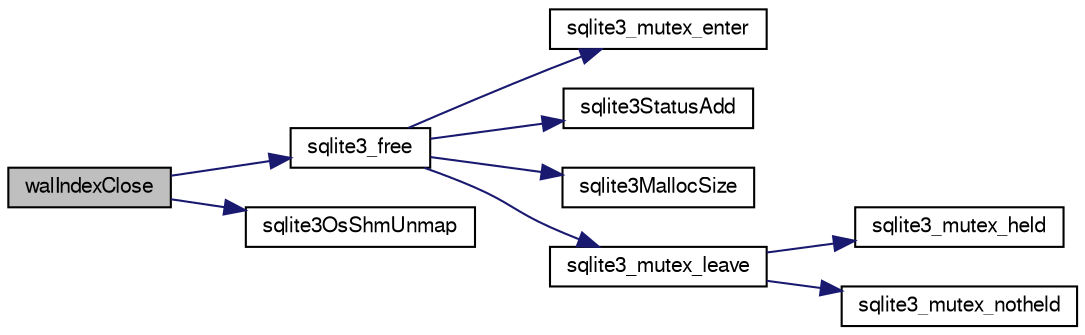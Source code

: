 digraph "walIndexClose"
{
  edge [fontname="FreeSans",fontsize="10",labelfontname="FreeSans",labelfontsize="10"];
  node [fontname="FreeSans",fontsize="10",shape=record];
  rankdir="LR";
  Node896833 [label="walIndexClose",height=0.2,width=0.4,color="black", fillcolor="grey75", style="filled", fontcolor="black"];
  Node896833 -> Node896834 [color="midnightblue",fontsize="10",style="solid",fontname="FreeSans"];
  Node896834 [label="sqlite3_free",height=0.2,width=0.4,color="black", fillcolor="white", style="filled",URL="$sqlite3_8c.html#a6552349e36a8a691af5487999ab09519"];
  Node896834 -> Node896835 [color="midnightblue",fontsize="10",style="solid",fontname="FreeSans"];
  Node896835 [label="sqlite3_mutex_enter",height=0.2,width=0.4,color="black", fillcolor="white", style="filled",URL="$sqlite3_8c.html#a1c12cde690bd89f104de5cbad12a6bf5"];
  Node896834 -> Node896836 [color="midnightblue",fontsize="10",style="solid",fontname="FreeSans"];
  Node896836 [label="sqlite3StatusAdd",height=0.2,width=0.4,color="black", fillcolor="white", style="filled",URL="$sqlite3_8c.html#afa029f93586aeab4cc85360905dae9cd"];
  Node896834 -> Node896837 [color="midnightblue",fontsize="10",style="solid",fontname="FreeSans"];
  Node896837 [label="sqlite3MallocSize",height=0.2,width=0.4,color="black", fillcolor="white", style="filled",URL="$sqlite3_8c.html#acf5d2a5f35270bafb050bd2def576955"];
  Node896834 -> Node896838 [color="midnightblue",fontsize="10",style="solid",fontname="FreeSans"];
  Node896838 [label="sqlite3_mutex_leave",height=0.2,width=0.4,color="black", fillcolor="white", style="filled",URL="$sqlite3_8c.html#a5838d235601dbd3c1fa993555c6bcc93"];
  Node896838 -> Node896839 [color="midnightblue",fontsize="10",style="solid",fontname="FreeSans"];
  Node896839 [label="sqlite3_mutex_held",height=0.2,width=0.4,color="black", fillcolor="white", style="filled",URL="$sqlite3_8c.html#acf77da68932b6bc163c5e68547ecc3e7"];
  Node896838 -> Node896840 [color="midnightblue",fontsize="10",style="solid",fontname="FreeSans"];
  Node896840 [label="sqlite3_mutex_notheld",height=0.2,width=0.4,color="black", fillcolor="white", style="filled",URL="$sqlite3_8c.html#a83967c837c1c000d3b5adcfaa688f5dc"];
  Node896833 -> Node896841 [color="midnightblue",fontsize="10",style="solid",fontname="FreeSans"];
  Node896841 [label="sqlite3OsShmUnmap",height=0.2,width=0.4,color="black", fillcolor="white", style="filled",URL="$sqlite3_8c.html#a335f029c1b2d0ab240598081a2d3d559"];
}
